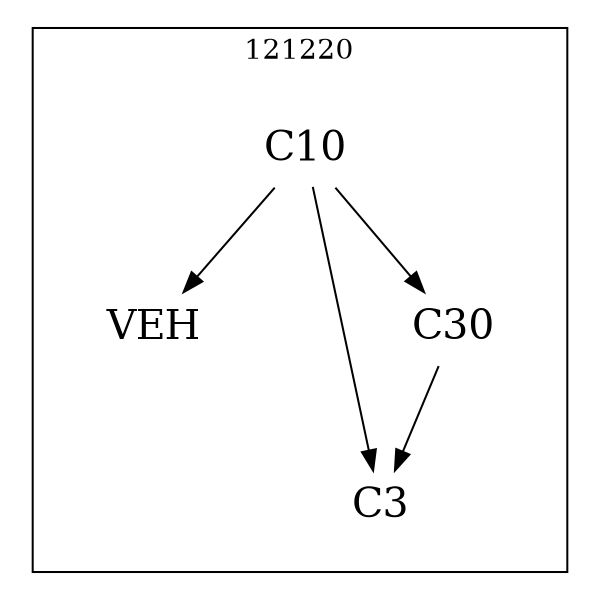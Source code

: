 strict digraph DAGS {
	size = "4,4!" ; ratio ="fill"; subgraph cluster_0{
			labeldoc = "t";
			label = "121220";node	[label= VEH, shape = plaintext, fontsize=20] VEH;node	[label= C3, shape = plaintext, fontsize=20] C3;node	[label= C10, shape = plaintext, fontsize=20] C10;node	[label= C30, shape = plaintext, fontsize=20] C30;
C10->VEH;
C10->C3;
C10->C30;
C30->C3;
	}}